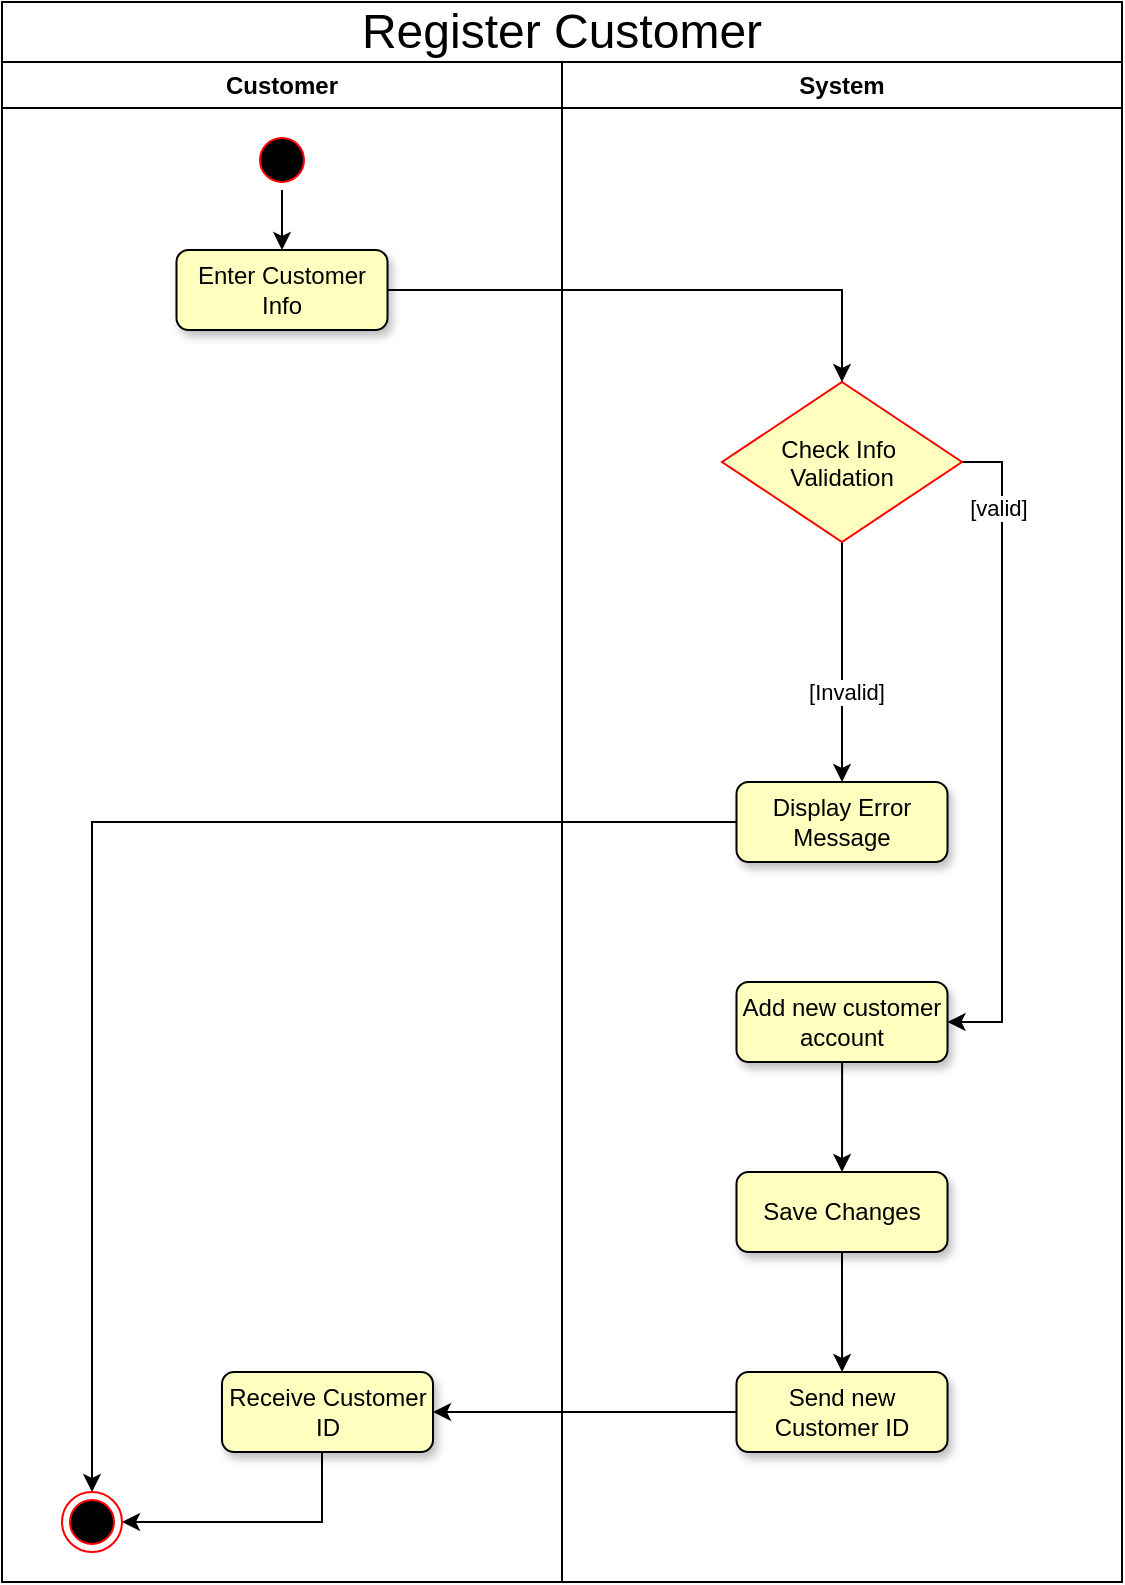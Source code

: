 <mxfile version="24.7.17">
  <diagram name="Page-1" id="zbS3ayvvDtqlRaUSx06B">
    <mxGraphModel dx="1674" dy="836" grid="1" gridSize="10" guides="1" tooltips="1" connect="1" arrows="1" fold="1" page="1" pageScale="1" pageWidth="3300" pageHeight="2339" math="0" shadow="0">
      <root>
        <mxCell id="0" />
        <mxCell id="1" parent="0" />
        <mxCell id="gGOJjERn1rqDZ4zJvbpb-1" value="Customer" style="swimlane;whiteSpace=wrap;fillColor=#FFFFFF;" vertex="1" parent="1">
          <mxGeometry x="739" y="300" width="280" height="760" as="geometry" />
        </mxCell>
        <mxCell id="gGOJjERn1rqDZ4zJvbpb-2" value="" style="edgeStyle=orthogonalEdgeStyle;rounded=0;orthogonalLoop=1;jettySize=auto;html=1;entryX=0.5;entryY=0;entryDx=0;entryDy=0;fillColor=#FFFFC0;" edge="1" parent="gGOJjERn1rqDZ4zJvbpb-1" source="gGOJjERn1rqDZ4zJvbpb-3" target="gGOJjERn1rqDZ4zJvbpb-4">
          <mxGeometry relative="1" as="geometry">
            <mxPoint x="115.0" as="targetPoint" />
          </mxGeometry>
        </mxCell>
        <mxCell id="gGOJjERn1rqDZ4zJvbpb-3" value="" style="ellipse;shape=startState;fillColor=#000000;strokeColor=#ff0000;" vertex="1" parent="gGOJjERn1rqDZ4zJvbpb-1">
          <mxGeometry x="125" y="34" width="30" height="30" as="geometry" />
        </mxCell>
        <mxCell id="gGOJjERn1rqDZ4zJvbpb-4" value="Enter Customer Info" style="rounded=1;whiteSpace=wrap;html=1;fillColor=#FFFFC0;shadow=1;" vertex="1" parent="gGOJjERn1rqDZ4zJvbpb-1">
          <mxGeometry x="87.25" y="94" width="105.5" height="40" as="geometry" />
        </mxCell>
        <mxCell id="gGOJjERn1rqDZ4zJvbpb-5" value="System" style="swimlane;whiteSpace=wrap;fillColor=#FFFFFF;" vertex="1" parent="1">
          <mxGeometry x="1019" y="300" width="280" height="760" as="geometry" />
        </mxCell>
        <mxCell id="gGOJjERn1rqDZ4zJvbpb-6" style="edgeStyle=orthogonalEdgeStyle;rounded=0;orthogonalLoop=1;jettySize=auto;html=1;entryX=1;entryY=0.5;entryDx=0;entryDy=0;fillColor=#FFFFC0;" edge="1" parent="gGOJjERn1rqDZ4zJvbpb-5" source="gGOJjERn1rqDZ4zJvbpb-17" target="gGOJjERn1rqDZ4zJvbpb-16">
          <mxGeometry relative="1" as="geometry">
            <Array as="points">
              <mxPoint x="-120" y="730" />
            </Array>
          </mxGeometry>
        </mxCell>
        <mxCell id="gGOJjERn1rqDZ4zJvbpb-7" style="edgeStyle=orthogonalEdgeStyle;rounded=0;orthogonalLoop=1;jettySize=auto;html=1;entryX=1;entryY=0.5;entryDx=0;entryDy=0;fillColor=#FFFFC0;" edge="1" parent="gGOJjERn1rqDZ4zJvbpb-5" source="gGOJjERn1rqDZ4zJvbpb-18" target="gGOJjERn1rqDZ4zJvbpb-17">
          <mxGeometry relative="1" as="geometry" />
        </mxCell>
        <mxCell id="gGOJjERn1rqDZ4zJvbpb-8" style="edgeStyle=orthogonalEdgeStyle;rounded=0;orthogonalLoop=1;jettySize=auto;html=1;entryX=0.5;entryY=0;entryDx=0;entryDy=0;fillColor=#FFFFC0;" edge="1" parent="gGOJjERn1rqDZ4zJvbpb-5" source="gGOJjERn1rqDZ4zJvbpb-15" target="gGOJjERn1rqDZ4zJvbpb-16">
          <mxGeometry relative="1" as="geometry" />
        </mxCell>
        <mxCell id="gGOJjERn1rqDZ4zJvbpb-9" value="" style="edgeStyle=orthogonalEdgeStyle;rounded=0;orthogonalLoop=1;jettySize=auto;html=1;exitX=1;exitY=0.5;exitDx=0;exitDy=0;fillColor=#FFFFC0;" edge="1" parent="gGOJjERn1rqDZ4zJvbpb-5" source="gGOJjERn1rqDZ4zJvbpb-19" target="gGOJjERn1rqDZ4zJvbpb-20">
          <mxGeometry relative="1" as="geometry">
            <Array as="points">
              <mxPoint x="220" y="200" />
              <mxPoint x="220" y="480" />
            </Array>
          </mxGeometry>
        </mxCell>
        <mxCell id="gGOJjERn1rqDZ4zJvbpb-10" value="[valid]" style="edgeLabel;html=1;align=center;verticalAlign=middle;resizable=0;points=[];fillColor=#FFFFC0;" vertex="1" connectable="0" parent="gGOJjERn1rqDZ4zJvbpb-9">
          <mxGeometry x="-0.743" y="-2" relative="1" as="geometry">
            <mxPoint y="1" as="offset" />
          </mxGeometry>
        </mxCell>
        <mxCell id="gGOJjERn1rqDZ4zJvbpb-11" value="" style="edgeStyle=orthogonalEdgeStyle;rounded=0;orthogonalLoop=1;jettySize=auto;html=1;entryX=0.5;entryY=0;entryDx=0;entryDy=0;fillColor=#FFFFC0;" edge="1" parent="gGOJjERn1rqDZ4zJvbpb-5" source="gGOJjERn1rqDZ4zJvbpb-20" target="gGOJjERn1rqDZ4zJvbpb-21">
          <mxGeometry relative="1" as="geometry">
            <mxPoint x="140.037" y="531" as="targetPoint" />
          </mxGeometry>
        </mxCell>
        <mxCell id="gGOJjERn1rqDZ4zJvbpb-12" style="edgeStyle=orthogonalEdgeStyle;rounded=0;orthogonalLoop=1;jettySize=auto;html=1;entryX=0.5;entryY=0;entryDx=0;entryDy=0;exitX=0.5;exitY=1;exitDx=0;exitDy=0;fillColor=#FFFFC0;" edge="1" parent="gGOJjERn1rqDZ4zJvbpb-5" source="gGOJjERn1rqDZ4zJvbpb-19" target="gGOJjERn1rqDZ4zJvbpb-15">
          <mxGeometry relative="1" as="geometry">
            <mxPoint x="-87" y="221" as="targetPoint" />
          </mxGeometry>
        </mxCell>
        <mxCell id="gGOJjERn1rqDZ4zJvbpb-13" value="[Invalid]" style="edgeLabel;html=1;align=center;verticalAlign=middle;resizable=0;points=[];fillColor=#FFFFC0;" vertex="1" connectable="0" parent="gGOJjERn1rqDZ4zJvbpb-12">
          <mxGeometry x="0.244" y="2" relative="1" as="geometry">
            <mxPoint as="offset" />
          </mxGeometry>
        </mxCell>
        <mxCell id="gGOJjERn1rqDZ4zJvbpb-14" value="" style="edgeStyle=orthogonalEdgeStyle;rounded=0;orthogonalLoop=1;jettySize=auto;html=1;exitX=0.5;exitY=1;exitDx=0;exitDy=0;fillColor=#FFFFC0;" edge="1" parent="gGOJjERn1rqDZ4zJvbpb-5" source="gGOJjERn1rqDZ4zJvbpb-21" target="gGOJjERn1rqDZ4zJvbpb-18">
          <mxGeometry relative="1" as="geometry">
            <mxPoint x="140" y="741" as="sourcePoint" />
          </mxGeometry>
        </mxCell>
        <mxCell id="gGOJjERn1rqDZ4zJvbpb-15" value="Display Error Message" style="rounded=1;whiteSpace=wrap;html=1;fillColor=#FFFFC0;shadow=1;" vertex="1" parent="gGOJjERn1rqDZ4zJvbpb-5">
          <mxGeometry x="87.25" y="360" width="105.5" height="40" as="geometry" />
        </mxCell>
        <mxCell id="gGOJjERn1rqDZ4zJvbpb-16" value="" style="ellipse;shape=endState;fillColor=#000000;strokeColor=#ff0000" vertex="1" parent="gGOJjERn1rqDZ4zJvbpb-5">
          <mxGeometry x="-250" y="715" width="30" height="30" as="geometry" />
        </mxCell>
        <mxCell id="gGOJjERn1rqDZ4zJvbpb-17" value="Receive Customer ID" style="rounded=1;whiteSpace=wrap;html=1;fillColor=#FFFFC0;shadow=1;" vertex="1" parent="gGOJjERn1rqDZ4zJvbpb-5">
          <mxGeometry x="-170" y="655" width="105.5" height="40" as="geometry" />
        </mxCell>
        <mxCell id="gGOJjERn1rqDZ4zJvbpb-18" value="Send new Customer ID" style="rounded=1;whiteSpace=wrap;html=1;fillColor=#FFFFC0;shadow=1;" vertex="1" parent="gGOJjERn1rqDZ4zJvbpb-5">
          <mxGeometry x="87.25" y="655" width="105.5" height="40" as="geometry" />
        </mxCell>
        <mxCell id="gGOJjERn1rqDZ4zJvbpb-19" value="Check Info &#xa;Validation" style="rhombus;fillColor=#FFFFC0;strokeColor=#ff0000;" vertex="1" parent="gGOJjERn1rqDZ4zJvbpb-5">
          <mxGeometry x="80" y="160" width="120" height="80" as="geometry" />
        </mxCell>
        <mxCell id="gGOJjERn1rqDZ4zJvbpb-20" value="Add new customer account" style="rounded=1;whiteSpace=wrap;html=1;fillColor=#FFFFC0;shadow=1;" vertex="1" parent="gGOJjERn1rqDZ4zJvbpb-5">
          <mxGeometry x="87.25" y="460" width="105.5" height="40" as="geometry" />
        </mxCell>
        <mxCell id="gGOJjERn1rqDZ4zJvbpb-21" value="Save Changes" style="rounded=1;whiteSpace=wrap;html=1;fillColor=#FFFFC0;shadow=1;" vertex="1" parent="gGOJjERn1rqDZ4zJvbpb-5">
          <mxGeometry x="87.25" y="555" width="105.5" height="40" as="geometry" />
        </mxCell>
        <mxCell id="gGOJjERn1rqDZ4zJvbpb-22" style="edgeStyle=orthogonalEdgeStyle;rounded=0;orthogonalLoop=1;jettySize=auto;html=1;entryX=0.5;entryY=0;entryDx=0;entryDy=0;fillColor=#FFFFC0;" edge="1" parent="1" source="gGOJjERn1rqDZ4zJvbpb-4" target="gGOJjERn1rqDZ4zJvbpb-19">
          <mxGeometry relative="1" as="geometry">
            <mxPoint x="1159" y="474" as="targetPoint" />
          </mxGeometry>
        </mxCell>
        <mxCell id="gGOJjERn1rqDZ4zJvbpb-23" value="&lt;font style=&quot;font-size: 24px;&quot;&gt;Register Customer&lt;/font&gt;" style="rounded=0;whiteSpace=wrap;html=1;" vertex="1" parent="1">
          <mxGeometry x="739" y="270" width="560" height="30" as="geometry" />
        </mxCell>
      </root>
    </mxGraphModel>
  </diagram>
</mxfile>
